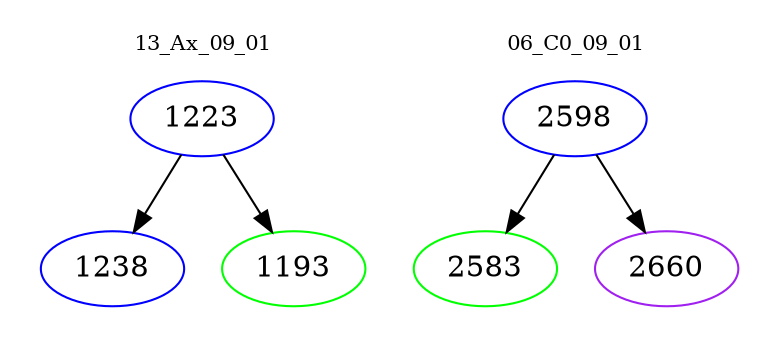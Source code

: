 digraph{
subgraph cluster_0 {
color = white
label = "13_Ax_09_01";
fontsize=10;
T0_1223 [label="1223", color="blue"]
T0_1223 -> T0_1238 [color="black"]
T0_1238 [label="1238", color="blue"]
T0_1223 -> T0_1193 [color="black"]
T0_1193 [label="1193", color="green"]
}
subgraph cluster_1 {
color = white
label = "06_C0_09_01";
fontsize=10;
T1_2598 [label="2598", color="blue"]
T1_2598 -> T1_2583 [color="black"]
T1_2583 [label="2583", color="green"]
T1_2598 -> T1_2660 [color="black"]
T1_2660 [label="2660", color="purple"]
}
}
